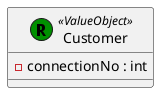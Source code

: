 @startuml
'https://plantuml.com/sequence-diagram

class Customer << (R,#009000) ValueObject >> {
    - connectionNo : int
}

@enduml